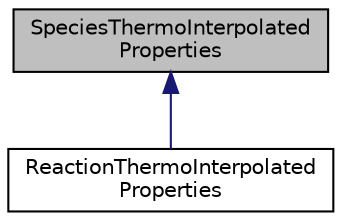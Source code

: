 digraph "SpeciesThermoInterpolatedProperties"
{
 // INTERACTIVE_SVG=YES
 // LATEX_PDF_SIZE
  edge [fontname="Helvetica",fontsize="10",labelfontname="Helvetica",labelfontsize="10"];
  node [fontname="Helvetica",fontsize="10",shape=record];
  Node1 [label="SpeciesThermoInterpolated\lProperties",height=0.2,width=0.4,color="black", fillcolor="grey75", style="filled", fontcolor="black",tooltip="A type for storing thermodynamic properties of a species over a range of temperatures and pressures."];
  Node1 -> Node2 [dir="back",color="midnightblue",fontsize="10",style="solid",fontname="Helvetica"];
  Node2 [label="ReactionThermoInterpolated\lProperties",height=0.2,width=0.4,color="black", fillcolor="white", style="filled",URL="$structReaktoro_1_1ReactionThermoInterpolatedProperties.html",tooltip="A type for storing thermodynamic properties of a reaction over a range of temperatures and pressures."];
}

